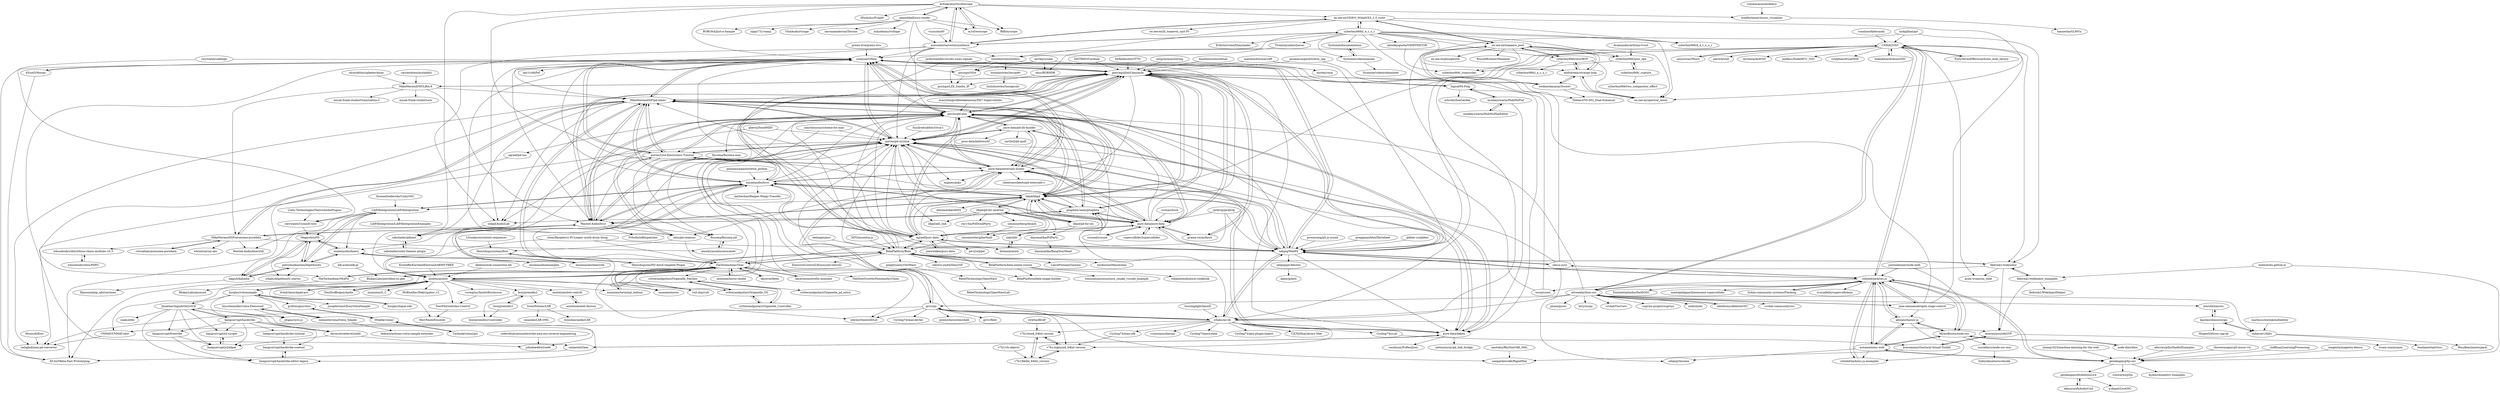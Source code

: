 digraph G {
"scanlime/fadecandy" -> "CNMAT/OSC" ["e"=1]
"sergree/matchering" -> "pierreguillot/Camomile" ["e"=1]
"cuinjune/Ofelia" -> "porres/pd-else"
"cuinjune/Ofelia" -> "porres/pd-cyclone"
"cuinjune/Ofelia" -> "umlaeute/Gem"
"cuinjune/Ofelia" -> "libpd/libpd"
"cuinjune/Ofelia" -> "pierreguillot/Camomile"
"cuinjune/Ofelia" -> "porres/Live-Electronics-Tutorial"
"cuinjune/Ofelia" -> "pure-data/deken"
"cuinjune/Ofelia" -> "sebpiq/WebPd"
"cuinjune/Ofelia" -> "solipd/AudioLab"
"cuinjune/Ofelia" -> "60-hz/Ofelia-Fast-Prototyping"
"cuinjune/Ofelia" -> "uliss/pd-ceammc"
"cuinjune/Ofelia" -> "d3cod3/Mosaic" ["e"=1]
"cuinjune/Ofelia" -> "pure-data/externals-howto"
"cuinjune/Ofelia" -> "MikeMorenoDSP/pd-mkmr"
"cuinjune/Ofelia" -> "Ant1r/ofxPof" ["e"=1]
"lichen-community-systems/Flocking" -> "colinbdclark/osc.js" ["e"=1]
"attwad/python-osc" -> "ptone/pyosc"
"attwad/python-osc" -> "colinbdclark/osc.js"
"attwad/python-osc" -> "ideoforms/AbletonOSC" ["e"=1]
"attwad/python-osc" -> "CNMAT/OSC"
"attwad/python-osc" -> "grrrr/py"
"attwad/python-osc" -> "irllabs/ml-lib"
"attwad/python-osc" -> "vrchat-community/osc" ["e"=1]
"attwad/python-osc" -> "mhroth/tinyosc"
"attwad/python-osc" -> "kivy/oscpy"
"attwad/python-osc" -> "radarsat1/liblo"
"attwad/python-osc" -> "vrchat/OscCore" ["e"=1]
"attwad/python-osc" -> "jean-emmanuel/open-stage-control" ["e"=1]
"attwad/python-osc" -> "supriya-project/supriya" ["e"=1]
"attwad/python-osc" -> "mido/mido" ["e"=1]
"attwad/python-osc" -> "porres/pd-else"
"yining1023/machine-learning-for-the-web" -> "genekogan/p5js-osc" ["e"=1]
"BlokasLabs/patchbox-os-gen" -> "BlokasLabs/pisound" ["e"=1]
"BlokasLabs/patchbox-os-gen" -> "TheTechnobear/Orac"
"korginc/logue-sdk" -> "korginc/volcasample" ["e"=1]
"PaulStoffregen/Audio" -> "axoloti/axoloti" ["e"=1]
"csound/csound" -> "pure-data/pure-data" ["e"=1]
"csound/csound" -> "libpd/libpd" ["e"=1]
"justinlatimer/node-midi" -> "colinbdclark/osc.js" ["e"=1]
"justinlatimer/node-midi" -> "MylesBorins/node-osc" ["e"=1]
"rolyatmax/audiofabric" -> "bradleybauer/music_visualizer" ["e"=1]
"ccrma/chuck" -> "pure-data/pure-data" ["e"=1]
"irllabs/ml-lib" -> "Cycling74/cv.jit" ["e"=1]
"irllabs/ml-lib" -> "bcaramiaux/ofxGVF"
"irllabs/ml-lib" -> "rconstanzo/karma" ["e"=1]
"irllabs/ml-lib" -> "CNMAT/CNMAT-odot" ["e"=1]
"irllabs/ml-lib" -> "Cycling74/percolate" ["e"=1]
"irllabs/ml-lib" -> "grrrr/py"
"irllabs/ml-lib" -> "porres/pd-cyclone"
"irllabs/ml-lib" -> "Cycling74/gen-plugin-export" ["e"=1]
"irllabs/ml-lib" -> "Cycling74/max-sdk" ["e"=1]
"irllabs/ml-lib" -> "CICM/HoaLibrary-Max" ["e"=1]
"irllabs/ml-lib" -> "porres/pd-else"
"irllabs/ml-lib" -> "v7b1/sigmund_64bit-version"
"irllabs/ml-lib" -> "sebpiq/WebPd"
"irllabs/ml-lib" -> "v7b1/bonk_64bit-version"
"irllabs/ml-lib" -> "pure-data/deken"
"everythingwillbetakenaway/DX7-Supercollider" -> "porres/pd-else" ["e"=1]
"jonwwilkes/purr-data" -> "agraef/purr-data"
"d3cod3/Mosaic" -> "cuinjune/Ofelia" ["e"=1]
"d3cod3/Mosaic" -> "60-hz/Ofelia-Fast-Prototyping" ["e"=1]
"aferriss/p5jsShaderExamples" -> "genekogan/p5js-osc" ["e"=1]
"hundredrabbits/Orca-c" -> "porres/pd-cyclone" ["e"=1]
"jean-emmanuel/open-stage-control" -> "colinbdclark/osc.js" ["e"=1]
"jean-emmanuel/open-stage-control" -> "pierreguillot/Camomile" ["e"=1]
"jean-emmanuel/open-stage-control" -> "adzialocha/osc-js" ["e"=1]
"jean-emmanuel/open-stage-control" -> "CNMAT/OSC" ["e"=1]
"jean-emmanuel/open-stage-control" -> "attwad/python-osc" ["e"=1]
"cyberboy666/r_e_c_u_r" -> "ex-zee-ex/waaaave_pool"
"cyberboy666/r_e_c_u_r" -> "cyberboy666/recurBOY"
"cyberboy666/r_e_c_u_r" -> "wednesdayayay/Scrawl"
"cyberboy666/r_e_c_u_r" -> "ex-zee-ex/VIDEO_WAAAVES_2.5_suite"
"cyberboy666/r_e_c_u_r" -> "macumbista/vectorsynthesis"
"cyberboy666/r_e_c_u_r" -> "lzxindustries/lzxdocs"
"cyberboy666/r_e_c_u_r" -> "meltdream/strange-loop"
"cyberboy666/r_e_c_u_r" -> "Syntonie/documentation"
"cyberboy666/r_e_c_u_r" -> "cyberboy666/sync_ope"
"cyberboy666/r_e_c_u_r" -> "cyberboy666/d_e_t_o_u_r"
"cyberboy666/r_e_c_u_r" -> "ex-zee-ex/spectral_mesh"
"cyberboy666/r_e_c_u_r" -> "labodejuguete/VIDIFFEKTOR"
"cyberboy666/r_e_c_u_r" -> "Syntonie/videomanuals"
"cyberboy666/r_e_c_u_r" -> "ErikOostveen/Slimshader"
"cyberboy666/r_e_c_u_r" -> "Ttreintaysiete/chaves"
"TheTechnobear/Orac" -> "mxmxmx/terminal_tedium" ["e"=1]
"TheTechnobear/Orac" -> "TheTechnobear/Mi4Pd"
"TheTechnobear/Orac" -> "okyeron/fates" ["e"=1]
"TheTechnobear/Orac" -> "okyeron/neotrellis-monome" ["e"=1]
"TheTechnobear/Orac" -> "MikeMorenoDSP/pd-mkmr"
"TheTechnobear/Orac" -> "critterandguitari/Organelle_OS"
"TheTechnobear/Orac" -> "TheSlowGrowth/MonomeArcClone" ["e"=1]
"TheTechnobear/Orac" -> "porres/pd-else"
"TheTechnobear/Orac" -> "monome/norns-shield" ["e"=1]
"TheTechnobear/Orac" -> "BlokasLabs/patchbox-os-gen"
"TheTechnobear/Orac" -> "monome/norns" ["e"=1]
"TheTechnobear/Orac" -> "axoloti/axoloti"
"TheTechnobear/Orac" -> "critterandguitari/Organelle_Patches"
"TheTechnobear/Orac" -> "porres/pd-cyclone"
"TheTechnobear/Orac" -> "BelaPlatform/Bela"
"okyeron/fates" -> "TheTechnobear/Orac" ["e"=1]
"paulnasca/paulstretch_python" -> "enzienaudio/hvcc" ["e"=1]
"nickgillian/grt" -> "irllabs/ml-lib" ["e"=1]
"nickgillian/grt" -> "fiebrink1/wekinator" ["e"=1]
"nickgillian/grt" -> "CNMAT/OSC" ["e"=1]
"adzialocha/osc-js" -> "colinbdclark/osc.js"
"adzialocha/osc-js" -> "MylesBorins/node-osc"
"adzialocha/osc-js" -> "automata/osc-web"
"adzialocha/osc-js" -> "colinbdclark/osc.js-examples"
"ex-zee-ex/VIDEO_WAAAVES_2.5_suite" -> "ex-zee-ex/waaaave_pool"
"ex-zee-ex/VIDEO_WAAAVES_2.5_suite" -> "ex-zee-ex/spectral_mesh"
"ex-zee-ex/VIDEO_WAAAVES_2.5_suite" -> "ex-zee-ex/lil_waaaves_sqrt-PI-"
"ex-zee-ex/VIDEO_WAAAVES_2.5_suite" -> "cyberboy666/d_e_t_o_u_r"
"ex-zee-ex/VIDEO_WAAAVES_2.5_suite" -> "cyberboy666/r_e_c_u_r"
"ex-zee-ex/VIDEO_WAAAVES_2.5_suite" -> "macumbista/vectorsynthesis"
"ex-zee-ex/VIDEO_WAAAVES_2.5_suite" -> "lzxindustries/lzxdocs"
"paulnasca/paulstretch_cpp" -> "logsol/Pd-Pulp" ["e"=1]
"paulnasca/paulstretch_cpp" -> "pierreguillot/Camomile" ["e"=1]
"colinbdclark/osc.js" -> "adzialocha/osc-js"
"colinbdclark/osc.js" -> "automata/osc-web"
"colinbdclark/osc.js" -> "colinbdclark/osc.js-examples"
"colinbdclark/osc.js" -> "MylesBorins/node-osc"
"colinbdclark/osc.js" -> "CNMAT/OSC"
"colinbdclark/osc.js" -> "nexus-js/ui" ["e"=1]
"colinbdclark/osc.js" -> "genekogan/p5js-osc"
"colinbdclark/osc.js" -> "lichen-community-systems/Flocking" ["e"=1]
"colinbdclark/osc.js" -> "sebpiq/WebPd"
"colinbdclark/osc.js" -> "attwad/python-osc"
"colinbdclark/osc.js" -> "crucialfelix/supercolliderjs" ["e"=1]
"colinbdclark/osc.js" -> "jean-emmanuel/open-stage-control" ["e"=1]
"colinbdclark/osc.js" -> "ExistentialAudio/SwiftOSC" ["e"=1]
"colinbdclark/osc.js" -> "ossia/score" ["e"=1]
"colinbdclark/osc.js" -> "madskjeldgaard/awesome-supercollider" ["e"=1]
"enzienaudio/hvcc" -> "Wasted-Audio/hvcc"
"enzienaudio/hvcc" -> "enzienaudio/heavylib"
"enzienaudio/hvcc" -> "MikeMorenoDSP/pd-mkmr"
"enzienaudio/hvcc" -> "libpd/libpd"
"enzienaudio/hvcc" -> "pierreguillot/Camomile"
"enzienaudio/hvcc" -> "enzienaudio/heavy"
"enzienaudio/hvcc" -> "porres/pd-else"
"enzienaudio/hvcc" -> "porres/pd-cyclone"
"enzienaudio/hvcc" -> "pure-data/externals-howto"
"enzienaudio/hvcc" -> "LibPdIntegration/LibPdIntegration"
"enzienaudio/hvcc" -> "cuinjune/Ofelia"
"enzienaudio/hvcc" -> "karltechno/Reaper-Waapi-Transfer" ["e"=1]
"enzienaudio/hvcc" -> "pure-data/pure-data"
"enzienaudio/hvcc" -> "irllabs/ml-lib"
"enzienaudio/hvcc" -> "agraef/purr-data"
"markusschwenk/midieditor" -> "radarsat1/liblo" ["e"=1]
"HenriAugusto/easyflow" -> "HenriAugusto/PD-AutoComplete-Plugin"
"MikeMorenoDSP/pd-mkmr" -> "porres/pd-else"
"MikeMorenoDSP/pd-mkmr" -> "MikeMorenoDSP/awesome-puredata"
"MikeMorenoDSP/pd-mkmr" -> "Wasted-Audio/hvcc"
"MikeMorenoDSP/pd-mkmr" -> "pierreguillot/Camomile"
"MikeMorenoDSP/pd-mkmr" -> "porres/pd-cyclone"
"MikeMorenoDSP/pd-mkmr" -> "pure-data/externals-howto"
"MikeMorenoDSP/pd-mkmr" -> "enzienaudio/hvcc"
"MikeMorenoDSP/pd-mkmr" -> "porres/Live-Electronics-Tutorial"
"MikeMorenoDSP/pd-mkmr" -> "solipd/AudioLab"
"MikeMorenoDSP/pd-mkmr" -> "TheTechnobear/Mi4Pd"
"MikeMorenoDSP/pd-mkmr" -> "sebshader/pdnext"
"MikeMorenoDSP/pd-mkmr" -> "TheTechnobear/Orac"
"MikeMorenoDSP/pd-mkmr" -> "libpd/libpd"
"MikeMorenoDSP/pd-mkmr" -> "cuinjune/Ofelia"
"MikeMorenoDSP/pd-mkmr" -> "tmhglnd/max-pd-converter"
"ossia/score" -> "cuinjune/Ofelia" ["e"=1]
"ossia/score" -> "pierreguillot/Camomile" ["e"=1]
"solipd/AudioLab" -> "sebshader/pdnext"
"EmissionControl2/EmissionControl2" -> "porres/pd-cyclone" ["e"=1]
"KristofferKarlAxelEkstrand/AKWF-FREE" -> "axoloti/axoloti" ["e"=1]
"Ttreintaysiete/chaves" -> "ohss/RGBNDR"
"psyingo/OGA" -> "psyingo/LZX_Sandin_IP"
"ohss/RGBNDR" -> "psyingo/LZX_Sandin_IP"
"labodejuguete/VIDIFFEKTOR" -> "cyberboy666/_transcribe_"
"lzxindustries/lzxdocs" -> "psyingo/OGA"
"lzxindustries/lzxdocs" -> "lzxindustries/lzxcadet"
"lzxindustries/lzxdocs" -> "psyingo/LZX_Sandin_IP"
"lzxindustries/lzxdocs" -> "Teletect/VS-002_Dual-Enhancer"
"Syntonie/documentation" -> "Syntonie/videomanuals"
"cyberboy666/recurBOY" -> "meltdream/strange-loop"
"cyberboy666/recurBOY" -> "ex-zee-ex/spectral_mesh"
"cyberboy666/recurBOY" -> "cyberboy666/i_n_c_u_r"
"cyberboy666/recurBOY" -> "ex-zee-ex/waaaave_pool"
"praxis-live/praxis-live" -> "cuinjune/Ofelia" ["e"=1]
"automata/osc-web" -> "colinbdclark/osc.js"
"automata/osc-web" -> "genekogan/p5js-osc"
"automata/osc-web" -> "adzialocha/osc-js"
"automata/osc-web" -> "colinbdclark/osc.js-examples"
"automata/osc-web" -> "MylesBorins/node-osc"
"automata/osc-web" -> "sebpiq/rhizome"
"buzzinglight/IanniX" -> "irllabs/ml-lib" ["e"=1]
"LibPdIntegration/LibPdIntegration" -> "LibPdIntegration/LibPdIntegrationExamples"
"LibPdIntegration/LibPdIntegration" -> "patricksebastien/libpd4unity"
"LibPdIntegration/LibPdIntegration" -> "hagish/kalimba"
"LibPdIntegration/LibPdIntegration" -> "Magicolo/uPD"
"LibPdIntegration/LibPdIntegration" -> "rorywalsh/CsoundUnity"
"LibPdIntegration/LibPdIntegration" -> "enzienaudio/heavy"
"LibPdIntegration/LibPdIntegration" -> "enzienaudio/hvcc"
"bangcorrupt/e2-scripts" -> "bangcorrupt/e2allpat"
"bcaramiaux/ofxGVF" -> "bcaramiaux/Gestural-Sound-Toolkit"
"bcaramiaux/ofxGVF" -> "ircam-ismm/xmm"
"hideakitai/ArduinoOSC" -> "CNMAT/OSC"
"simonnorberg/dmach" -> "simonnorberg/kortholt"
"virtualtam/awesome-puredata" -> "MikeMorenoDSP/awesome-puredata"
"pingdynasty/OwlWare" -> "RebelTechnology/OpenWare"
"porres/Live-Electronics-Tutorial" -> "porres/pd-else"
"porres/Live-Electronics-Tutorial" -> "porres/pd-cyclone"
"porres/Live-Electronics-Tutorial" -> "MikeMorenoDSP/pd-mkmr"
"porres/Live-Electronics-Tutorial" -> "solipd/AudioLab"
"porres/Live-Electronics-Tutorial" -> "cuinjune/Ofelia"
"porres/Live-Electronics-Tutorial" -> "wbrent/timbreIDLib"
"porres/Live-Electronics-Tutorial" -> "flucoma/flucoma-pd"
"porres/Live-Electronics-Tutorial" -> "pure-data/externals-howto"
"porres/Live-Electronics-Tutorial" -> "dotmmb/mmb"
"agraef/pd-lua" -> "60-hz/Ofelia-Fast-Prototyping"
"hisschemoller/volca-freesound" -> "mmaisterrena/Volca_Simple"
"hisschemoller/volca-freesound" -> "ptigas/syro.js"
"bcaramiaux/Gestural-Sound-Toolkit" -> "samparkewolfe/RapidMax"
"bcaramiaux/Gestural-Sound-Toolkit" -> "bcaramiaux/ofxGVF"
"bangcorrupt/e2allpat" -> "bangcorrupt/e2-scripts"
"HenriAugusto/PD-AutoComplete-Plugin" -> "HenriAugusto/easyflow"
"vult-dsp/vult" -> "porres/pd-else" ["e"=1]
"vult-dsp/vult" -> "porres/pd-cyclone" ["e"=1]
"MTG/essentia.js" -> "BelaPlatform/Bela" ["e"=1]
"kmatheussen/radium" -> "pierreguillot/Camomile" ["e"=1]
"Syntonie/videomanuals" -> "Syntonie/videoicdatasheet"
"Syntonie/videomanuals" -> "Syntonie/documentation"
"jameshball/osci-render" -> "kritzikratzi/Oscilloscope"
"jameshball/osci-render" -> "macumbista/vectorsynthesis"
"jameshball/osci-render" -> "zippy731/vamp"
"jameshball/osci-render" -> "m1el/woscope"
"jameshball/osci-render" -> "psyingo/OGA"
"jameshball/osci-render" -> "VitalAudio/visage" ["e"=1]
"jameshball/osci-render" -> "ffd8/xyscope"
"jameshball/osci-render" -> "aaronaanderson/Terrain" ["e"=1]
"jameshball/osci-render" -> "achydenius/voltage"
"jameshball/osci-render" -> "BOBONA/Just-a-Sample" ["e"=1]
"pure-data/pure-data" -> "libpd/libpd"
"pure-data/pure-data" -> "pierreguillot/Camomile"
"pure-data/pure-data" -> "plugdata-team/plugdata" ["e"=1]
"pure-data/pure-data" -> "porres/pd-else"
"pure-data/pure-data" -> "supercollider/supercollider" ["e"=1]
"pure-data/pure-data" -> "sebpiq/WebPd"
"pure-data/pure-data" -> "csound/csound" ["e"=1]
"pure-data/pure-data" -> "porres/pd-cyclone"
"pure-data/pure-data" -> "agraef/purr-data"
"pure-data/pure-data" -> "pure-data/externals-howto"
"pure-data/pure-data" -> "MikeMorenoDSP/pd-mkmr"
"pure-data/pure-data" -> "grame-cncm/faust" ["e"=1]
"pure-data/pure-data" -> "cuinjune/Ofelia"
"pure-data/pure-data" -> "porres/Live-Electronics-Tutorial"
"pure-data/pure-data" -> "enzienaudio/hvcc"
"therewasaguy/p5-music-viz" -> "genekogan/p5js-osc" ["e"=1]
"processing/p5.js-sound" -> "sebpiq/WebPd" ["e"=1]
"diracdeltas/spleeter4max" -> "MikeMorenoDSP/LIRA-8" ["e"=1]
"elk-audio/elk-pi" -> "BlokasLabs/patchbox-os-gen" ["e"=1]
"meltdream/strange-loop" -> "ex-zee-ex/spectral_mesh"
"meltdream/strange-loop" -> "wednesdayayay/Scrawl"
"meltdream/strange-loop" -> "cyberboy666/recurBOY"
"meltdream/strange-loop" -> "ex-zee-ex/waaaave_pool"
"kaoskorobase/oscpp" -> "mhroth/tinyosc"
"kaoskorobase/oscpp" -> "radarsat1/liblo"
"kaoskorobase/oscpp" -> "MugenSAS/osc-cpp-qt"
"iainctduncan/scheme-for-max" -> "porres/pd-cyclone" ["e"=1]
"iainctduncan/scheme-for-max" -> "grrrr/py" ["e"=1]
"danomatika/PdParty" -> "danomatika/BangYourHead"
"axoloti/axoloti" -> "axoloti/axoloti-contrib"
"axoloti/axoloti" -> "vormplus/AxolotiEnclosure"
"axoloti/axoloti" -> "TheTechnobear/Orac"
"axoloti/axoloti" -> "BelaPlatform/Bela"
"axoloti/axoloti" -> "TomWhitwell/Axo-Control"
"axoloti/axoloti" -> "mxmxmx/O_C" ["e"=1]
"axoloti/axoloti" -> "vult-dsp/vult" ["e"=1]
"axoloti/axoloti" -> "mxmxmx/terminal_tedium" ["e"=1]
"axoloti/axoloti" -> "MrBlueXav/Dekrispator_v2" ["e"=1]
"axoloti/axoloti" -> "Ixox/preenfm2"
"axoloti/axoloti" -> "PaulStoffregen/Audio" ["e"=1]
"axoloti/axoloti" -> "dvhdr/launchpad-pro" ["e"=1]
"axoloti/axoloti" -> "korginc/volcasample"
"axoloti/axoloti" -> "monome/norns" ["e"=1]
"axoloti/axoloti" -> "HerrPaule/Euxoloti"
"ex-zee-ex/spectral_mesh" -> "meltdream/strange-loop"
"libpd/libpd" -> "pure-data/pure-data"
"libpd/libpd" -> "sebpiq/WebPd"
"libpd/libpd" -> "pierreguillot/Camomile"
"libpd/libpd" -> "libpd/pd-for-ios"
"libpd/libpd" -> "libpd/pd-for-android"
"libpd/libpd" -> "porres/pd-else"
"libpd/libpd" -> "cuinjune/Ofelia"
"libpd/libpd" -> "enzienaudio/hvcc"
"libpd/libpd" -> "MikeMorenoDSP/pd-mkmr"
"libpd/libpd" -> "plugdata-team/plugdata" ["e"=1]
"libpd/libpd" -> "pure-data/externals-howto"
"libpd/libpd" -> "porres/pd-cyclone"
"libpd/libpd" -> "Wasted-Audio/hvcc"
"libpd/libpd" -> "danomatika/ofxPd" ["e"=1]
"libpd/libpd" -> "LibPdIntegration/LibPdIntegration"
"naotokui/RhythmVAE_M4L" -> "samparkewolfe/RapidMax" ["e"=1]
"mxmxmx/terminal_tedium" -> "TheTechnobear/Orac" ["e"=1]
"dotmmb/mmb" -> "rjdj/rjlib"
"libpd/pd-for-android" -> "libpd/libpd"
"libpd/pd-for-android" -> "libpd/pd-for-ios"
"libpd/pd-for-android" -> "simonnorberg/kortholt"
"libpd/pd-for-android" -> "rjdj/rjlib"
"libpd/pd-for-android" -> "simonnorberg/dmach"
"libpd/pd-for-android" -> "libpd/abl_link"
"libpd/pd-for-android" -> "solipd/AudioLab"
"libpd/pd-for-android" -> "chr15m/PdDroidParty"
"nexus-js/ui" -> "sebpiq/WebPd" ["e"=1]
"nexus-js/ui" -> "colinbdclark/osc.js" ["e"=1]
"nexus-js/ui" -> "porres/pd-cyclone" ["e"=1]
"nexus-js/ui" -> "sebpiq/rhizome" ["e"=1]
"nexus-js/ui" -> "cuinjune/Ofelia" ["e"=1]
"vcync/modV" -> "macumbista/vectorsynthesis" ["e"=1]
"colinbdclark/osc.js-examples" -> "colinbdclark/osc.js"
"cyberboy666/sync_ope" -> "cyberboy666/_transcribe_"
"cyberboy666/sync_ope" -> "cyberboy666/_rupture_"
"ex-zee-ex/waaaave_pool" -> "wednesdayayay/Scrawl"
"ex-zee-ex/waaaave_pool" -> "ex-zee-ex/spectral_mesh"
"ex-zee-ex/waaaave_pool" -> "ex-zee-ex/VIDEO_WAAAVES_2.5_suite"
"ex-zee-ex/waaaave_pool" -> "meltdream/strange-loop"
"ex-zee-ex/waaaave_pool" -> "ex-zee-ex/phosphorm"
"ex-zee-ex/waaaave_pool" -> "RussellKramer/Mainbow"
"ex-zee-ex/waaaave_pool" -> "cyberboy666/sync_ope"
"ex-zee-ex/waaaave_pool" -> "cyberboy666/_transcribe_"
"ex-zee-ex/waaaave_pool" -> "cyberboy666/recurBOY"
"wednesdayayay/Scrawl" -> "ex-zee-ex/waaaave_pool"
"wednesdayayay/Scrawl" -> "meltdream/strange-loop"
"wednesdayayay/Scrawl" -> "ex-zee-ex/spectral_mesh"
"wednesdayayay/Scrawl" -> "Teletect/VS-002_Dual-Enhancer"
"okyeron/neotrellis-monome" -> "TheTechnobear/Orac" ["e"=1]
"flucoma/flucoma-max" -> "flucoma/flucoma-pd" ["e"=1]
"BelaPlatform/bela-online-course" -> "BelaPlatform/Bela"
"BelaPlatform/bela-online-course" -> "BelaPlatform/bela-image-builder"
"BelaPlatform/bela-online-course" -> "tobanteAudio/juce-cookbook" ["e"=1]
"BelaPlatform/bela-online-course" -> "tomoyanonymous/juce_cmake_vscode_example" ["e"=1]
"korginc/volcasample" -> "josephernest/EasyVolcaSample"
"korginc/volcasample" -> "grafuls/gnuvolca"
"korginc/volcasample" -> "hisschemoller/volca-freesound"
"korginc/volcasample" -> "ptigas/syro.js"
"korginc/volcasample" -> "korginc/logue-sdk" ["e"=1]
"korginc/volcasample" -> "axoloti/axoloti"
"korginc/volcasample" -> "mmaisterrena/Volca_Simple"
"korginc/volcasample" -> "JonathanTaquet/Oe2sSLE"
"monome/norns-shield" -> "TheTechnobear/Orac" ["e"=1]
"MikeMorenoDSP/LIRA-8" -> "pierreguillot/Camomile"
"MikeMorenoDSP/LIRA-8" -> "MikeMorenoDSP/pd-mkmr"
"MikeMorenoDSP/LIRA-8" -> "Wasted-Audio/hvcc"
"MikeMorenoDSP/LIRA-8" -> "micah-frank-studio/Grainstation-C" ["e"=1]
"MikeMorenoDSP/LIRA-8" -> "micah-frank-studio/Lore" ["e"=1]
"MikeMorenoDSP/LIRA-8" -> "MikeMorenoDSP/awesome-puredata"
"libpd/pd-for-ios" -> "libpd/libpd"
"libpd/pd-for-ios" -> "danomatika/PdParty"
"libpd/pd-for-ios" -> "libpd/pd-for-android"
"libpd/pd-for-ios" -> "rjdj/rjlib"
"Ixox/preenfm3" -> "Ixox/preenfm2"
"Ixox/preenfm3" -> "Ixox/preenfm2Controller"
"Unity-Technologies/NativeAudioPlugins" -> "rorywalsh/CsoundUnity" ["e"=1]
"russellmcc/node-osc-min" -> "hideyukisaito/osc4node"
"flucoma/flucoma-pd" -> "alexdrymonitis/neuralnet"
"coderofsalvation/electribe-emx-esx-reverse-engineering" -> "johndoe46/e2sedit"
"sebpiq/WebPd" -> "libpd/libpd"
"sebpiq/WebPd" -> "cuinjune/Ofelia"
"sebpiq/WebPd" -> "pure-data/pure-data"
"sebpiq/WebPd" -> "porres/pd-cyclone"
"sebpiq/WebPd" -> "pierreguillot/Camomile"
"sebpiq/WebPd" -> "MikeMorenoDSP/pd-mkmr"
"sebpiq/WebPd" -> "nexus-js/ui" ["e"=1]
"sebpiq/WebPd" -> "plugdata-team/plugdata" ["e"=1]
"sebpiq/WebPd" -> "irllabs/ml-lib"
"sebpiq/WebPd" -> "porres/pd-else"
"sebpiq/WebPd" -> "agraef/purr-data"
"sebpiq/WebPd" -> "sebpiq/pd-fileutils"
"sebpiq/WebPd" -> "pure-data/externals-howto"
"sebpiq/WebPd" -> "colinbdclark/osc.js"
"sebpiq/WebPd" -> "pure-data/deken"
"jacktrip/jacktrip" -> "BelaPlatform/Bela" ["e"=1]
"jacktrip/jacktrip" -> "sebpiq/WebPd" ["e"=1]
"jacktrip/jacktrip" -> "pure-data/pure-data" ["e"=1]
"v7b1/sigmund_64bit-version" -> "v7b1/fiddle_64bit_version"
"v7b1/sigmund_64bit-version" -> "v7b1/bonk_64bit-version"
"jackschaedler/circles-sines-signals" -> "pierreguillot/Camomile" ["e"=1]
"jackschaedler/circles-sines-signals" -> "BelaPlatform/Bela" ["e"=1]
"greggman/html5bytebeat" -> "sebpiq/WebPd" ["e"=1]
"MylesBorins/node-osc" -> "colinbdclark/osc.js"
"MylesBorins/node-osc" -> "adzialocha/osc-js"
"MylesBorins/node-osc" -> "automata/osc-web"
"MylesBorins/node-osc" -> "russellmcc/node-osc-min"
"MylesBorins/node-osc" -> "node-dmx/dmx" ["e"=1]
"mhroth/tinyosc" -> "kaoskorobase/oscpp"
"pierreguillot/Camomile" -> "pure-data/pure-data"
"pierreguillot/Camomile" -> "plugdata-team/plugdata" ["e"=1]
"pierreguillot/Camomile" -> "porres/pd-else"
"pierreguillot/Camomile" -> "libpd/libpd"
"pierreguillot/Camomile" -> "porres/pd-cyclone"
"pierreguillot/Camomile" -> "MikeMorenoDSP/pd-mkmr"
"pierreguillot/Camomile" -> "agraef/purr-data"
"pierreguillot/Camomile" -> "cuinjune/Ofelia"
"pierreguillot/Camomile" -> "logsol/Pd-Pulp"
"pierreguillot/Camomile" -> "enzienaudio/hvcc"
"pierreguillot/Camomile" -> "MikeMorenoDSP/LIRA-8"
"pierreguillot/Camomile" -> "sebpiq/WebPd"
"pierreguillot/Camomile" -> "grame-cncm/faust" ["e"=1]
"pierreguillot/Camomile" -> "Wasted-Audio/hvcc"
"pierreguillot/Camomile" -> "pure-data/externals-howto"
"thomasfredericks/UnityOSC" -> "LibPdIntegration/LibPdIntegration" ["e"=1]
"gibber-cc/gibber" -> "sebpiq/WebPd" ["e"=1]
"Wasted-Audio/hvcc" -> "enzienaudio/hvcc"
"Wasted-Audio/hvcc" -> "porres/pd-else"
"Wasted-Audio/hvcc" -> "MikeMorenoDSP/awesome-puredata"
"Wasted-Audio/hvcc" -> "MikeMorenoDSP/pd-mkmr"
"Wasted-Audio/hvcc" -> "plugdata-team/plugdata" ["e"=1]
"Wasted-Audio/hvcc" -> "porres/pd-cyclone"
"Wasted-Audio/hvcc" -> "Wasted-Audio/heavylib"
"Wasted-Audio/hvcc" -> "porres/Live-Electronics-Tutorial"
"Wasted-Audio/hvcc" -> "pierreguillot/Camomile"
"Wasted-Audio/hvcc" -> "Fr0stbyteR/jspatcher"
"Wasted-Audio/hvcc" -> "cuinjune/Ofelia"
"Wasted-Audio/hvcc" -> "flucoma/flucoma-pd"
"Wasted-Audio/hvcc" -> "libpd/libpd"
"Wasted-Audio/hvcc" -> "uliss/pd-ceammc"
"Wasted-Audio/hvcc" -> "sebshader/pdnext"
"dvhdr/launchpad-pro" -> "axoloti/axoloti" ["e"=1]
"logsol/Pd-Pulp" -> "pure-data/deken"
"logsol/Pd-Pulp" -> "pierreguillot/Camomile"
"logsol/Pd-Pulp" -> "mhroth/ZenGarden"
"logsol/Pd-Pulp" -> "monkeyswarm/MobMuPlat"
"pure-data/deken" -> "pure-data/pd-lib-builder"
"pure-data/deken" -> "umlaeute/Gem"
"pure-data/deken" -> "residuum/PuRestJson"
"pure-data/deken" -> "pure-data/externals-howto"
"pure-data/deken" -> "nettoyeurny/pd_link_bridge"
"pure-data/deken" -> "porres/pd-else"
"Avamander/arduino-tvout" -> "cyberboy666/sync_ope" ["e"=1]
"kritzikratzi/Oscilloscope" -> "macumbista/vectorsynthesis"
"kritzikratzi/Oscilloscope" -> "m1el/woscope"
"kritzikratzi/Oscilloscope" -> "jameshball/osci-render"
"kritzikratzi/Oscilloscope" -> "ffd8/xyscope"
"kritzikratzi/Oscilloscope" -> "agraef/purr-data"
"kritzikratzi/Oscilloscope" -> "ex-zee-ex/VIDEO_WAAAVES_2.5_suite"
"kritzikratzi/Oscilloscope" -> "axoloti/axoloti"
"kritzikratzi/Oscilloscope" -> "3Dickulus/FragM" ["e"=1]
"kritzikratzi/Oscilloscope" -> "bradleybauer/music_visualizer"
"kritzikratzi/Oscilloscope" -> "cuinjune/Ofelia"
"ideoforms/AbletonOSC" -> "attwad/python-osc" ["e"=1]
"grrrr/py" -> "grrrr/flext"
"grrrr/py" -> "Cycling74/max-devkit" ["e"=1]
"grrrr/py" -> "samparkewolfe/RapidMax"
"grrrr/py" -> "irllabs/ml-lib"
"grrrr/py" -> "pure-data/externals-howto"
"grrrr/py" -> "wbrent/timbreIDLib"
"grrrr/py" -> "jeremybernstein/shell" ["e"=1]
"grrrr/py" -> "tmhglnd/max-pd-converter"
"grrrr/py" -> "v7b1/sigmund_64bit-version"
"maximecb/noisecraft" -> "sebpiq/WebPd" ["e"=1]
"maximecb/noisecraft" -> "pierreguillot/Camomile" ["e"=1]
"fiebrink1/wekinator" -> "fiebrink1/wekinator_examples"
"fiebrink1/wekinator" -> "bcaramiaux/ofxGVF"
"fiebrink1/wekinator" -> "BelaPlatform/Bela"
"fiebrink1/wekinator" -> "CNMAT/CNMAT-odot" ["e"=1]
"fiebrink1/wekinator" -> "acids-ircam/nn_tilde" ["e"=1]
"Cycling74/cv.jit" -> "bcaramiaux/Gestural-Sound-Toolkit" ["e"=1]
"Cycling74/max-sdk" -> "v7b1/sigmund_64bit-version" ["e"=1]
"Magicolo/uPD" -> "patricksebastien/libpd4unity"
"Magicolo/uPD" -> "hagish/kalimba"
"Magicolo/uPD" -> "irllabs/libpd4unity-starter"
"Magicolo/uPD" -> "enzienaudio/heavy"
"enzienaudio/heavy" -> "enzienaudio/heavylib"
"enzienaudio/heavy" -> "patricksebastien/libpd4unity"
"enzienaudio/heavy" -> "enzienaudio/examples"
"enzienaudio/heavy" -> "Magicolo/uPD"
"genekogan/ofxAbletonLive" -> "admsyn/ofxAudioUnit"
"genekogan/ofxAbletonLive" -> "q-depot/LiveOSC"
"pure-data/pd-lib-builder" -> "pure-data/externals-howto"
"pure-data/pd-lib-builder" -> "pure-data/deken"
"pure-data/pd-lib-builder" -> "porres/pd-else"
"pure-data/pd-lib-builder" -> "porres/pd-cyclone"
"pure-data/pd-lib-builder" -> "pure-data/helloworld"
"pure-data/pd-lib-builder" -> "myQwil/pd-quilt"
"MikeMorenoDSP/awesome-puredata" -> "wbrent/array-abs"
"MikeMorenoDSP/awesome-puredata" -> "MikeMorenoDSP/pd-mkmr"
"MikeMorenoDSP/awesome-puredata" -> "whosebodyisthis/whose-chaos-modules-v0.3"
"MikeMorenoDSP/awesome-puredata" -> "alexdrymonitis/neuralnet"
"MikeMorenoDSP/awesome-puredata" -> "virtualtam/awesome-puredata"
"MikeMorenoDSP/awesome-puredata" -> "Wasted-Audio/hvcc"
"MikeMorenoDSP/awesome-puredata" -> "Wasted-Audio/heavylib"
"cyberboy666/_rupture_" -> "cyberboy666/two_comparator_effect"
"cyberboy666/_rupture_" -> "cyberboy666/sync_ope"
"DISTRHO/Cardinal" -> "pierreguillot/Camomile" ["e"=1]
"FortySevenEffects/arduino_midi_library" -> "CNMAT/OSC" ["e"=1]
"sensorium/Mozzi" -> "CNMAT/OSC" ["e"=1]
"supercollider/supercollider" -> "pure-data/pure-data" ["e"=1]
"m1el/woscope" -> "kritzikratzi/Oscilloscope"
"v7b1/fiddle_64bit_version" -> "v7b1/bonk_64bit-version"
"v7b1/fiddle_64bit_version" -> "v7b1/sigmund_64bit-version"
"plugdata-team/plugdata" -> "pure-data/pure-data" ["e"=1]
"plugdata-team/plugdata" -> "porres/pd-else" ["e"=1]
"plugdata-team/plugdata" -> "pierreguillot/Camomile" ["e"=1]
"plugdata-team/plugdata" -> "Wasted-Audio/hvcc" ["e"=1]
"plugdata-team/plugdata" -> "libpd/libpd" ["e"=1]
"plugdata-team/plugdata" -> "porres/pd-cyclone" ["e"=1]
"belangeo/pyo" -> "BelaPlatform/Bela" ["e"=1]
"daveschroeter/e2sedit" -> "bangcorrupt/e2allpat"
"daveschroeter/e2sedit" -> "johndoe46/e2sedit"
"mmaisterrena/Volca_Simple" -> "hisschemoller/volca-freesound"
"mmaisterrena/Volca_Simple" -> "ledeniz/arduino-volca-sample-extender"
"critterandguitari/Organelle_OS" -> "critterandguitari/Organelle_Controller"
"critterandguitari/Organelle_OS" -> "critterandguitari/Organelle_Patches"
"TomWhitwell/Axo-Control" -> "HerrPaule/Euxoloti"
"mirdej/synkie" -> "mirdej/vmix"
"mirdej/synkie" -> "ohss/RGBNDR"
"mirdej/synkie" -> "psyingo/OGA"
"bangcorrupt/hacktribe" -> "JonathanTaquet/Oe2sSLE"
"bangcorrupt/hacktribe" -> "bangcorrupt/freetribe"
"bangcorrupt/hacktribe" -> "bangcorrupt/hacktribe-editor-legacy"
"bangcorrupt/hacktribe" -> "bangcorrupt/e2-scripts"
"bangcorrupt/hacktribe" -> "bangcorrupt/hacktribe-content"
"bangcorrupt/hacktribe" -> "bangcorrupt/hacktribe-tutorial"
"bangcorrupt/hacktribe" -> "daveschroeter/e2sedit"
"bangcorrupt/hacktribe" -> "bangcorrupt/e2allpat"
"fiebrink1/wekinator_examples" -> "fiebrink1/wekinator"
"fiebrink1/wekinator_examples" -> "fiebrink1/WekiInputHelper"
"fiebrink1/wekinator_examples" -> "bcaramiaux/ofxGVF"
"JonathanTaquet/Oe2sSLE" -> "bangcorrupt/e2-scripts"
"JonathanTaquet/Oe2sSLE" -> "daveschroeter/e2sedit"
"JonathanTaquet/Oe2sSLE" -> "bangcorrupt/hacktribe"
"JonathanTaquet/Oe2sSLE" -> "johndoe46/e2sedit"
"JonathanTaquet/Oe2sSLE" -> "bangcorrupt/freetribe"
"JonathanTaquet/Oe2sSLE" -> "bangcorrupt/e2allpat"
"JonathanTaquet/Oe2sSLE" -> "maks/elfer"
"JonathanTaquet/Oe2sSLE" -> "bangcorrupt/hacktribe-editor-legacy"
"critterandguitari/Organelle_Patches" -> "critterandguitari/Organelle_Controller"
"critterandguitari/Organelle_Patches" -> "critterandguitari/Organelle_OS"
"critterandguitari/Organelle_Patches" -> "critterandguitari/Organelle_pd_extra"
"enzienaudio/heavylib" -> "enzienaudio/heavy"
"enzienaudio/heavylib" -> "enzienaudio/hvcc"
"rorywalsh/CsoundUnity" -> "Magicolo/uPD"
"patricksebastien/libpd4unity" -> "Magicolo/uPD"
"patricksebastien/libpd4unity" -> "hagish/kalimba"
"patricksebastien/libpd4unity" -> "enzienaudio/heavy"
"patricksebastien/libpd4unity" -> "irllabs/libpd4unity-starter"
"patricksebastien/libpd4unity" -> "LibPdIntegration/LibPdIntegration"
"genekogan/p5js-osc" -> "automata/osc-web"
"genekogan/p5js-osc" -> "runwayml/p5js" ["e"=1]
"genekogan/p5js-osc" -> "colinbdclark/osc.js"
"genekogan/p5js-osc" -> "genekogan/ofxAbletonLive"
"genekogan/p5js-osc" -> "kylemcdonald/cv-examples" ["e"=1]
"v7b1/bonk_64bit-version" -> "v7b1/fiddle_64bit_version"
"v7b1/bonk_64bit-version" -> "v7b1/sigmund_64bit-version"
"v7b1/vb-objects" -> "v7b1/fiddle_64bit_version" ["e"=1]
"umlaeute/Gem" -> "60-hz/Ofelia-Fast-Prototyping"
"umlaeute/Gem" -> "pure-data/deken"
"admsyn/ofxAudioUnit" -> "genekogan/ofxAbletonLive"
"axoloti/axoloti-contrib" -> "axoloti/axoloti-factory"
"sebshader/color-themes-plugin" -> "sebshader/pdnext"
"critterandguitari/Organelle_Controller" -> "critterandguitari/Organelle_OS"
"critterandguitari/Organelle_Controller" -> "critterandguitari/Organelle_Patches"
"vormplus/AxolotiEnclosure" -> "TomWhitwell/Axo-Control"
"grafuls/gnuvolca" -> "00nktk/volsa2"
"bangcorrupt/hacktribe-content" -> "bangcorrupt/hacktribe-editor-legacy"
"ml4a/ml4a.github.io" -> "genekogan/p5js-osc" ["e"=1]
"ml4a/ml4a.github.io" -> "fiebrink1/wekinator_examples" ["e"=1]
"porres/pd-cyclone" -> "porres/pd-else"
"porres/pd-cyclone" -> "porres/Live-Electronics-Tutorial"
"porres/pd-cyclone" -> "pure-data/pd-lib-builder"
"porres/pd-cyclone" -> "pure-data/externals-howto"
"porres/pd-cyclone" -> "cuinjune/Ofelia"
"porres/pd-cyclone" -> "pierreguillot/Camomile"
"porres/pd-cyclone" -> "MikeMorenoDSP/pd-mkmr"
"porres/pd-cyclone" -> "pure-data/deken"
"porres/pd-cyclone" -> "tmhglnd/max-pd-converter"
"porres/pd-cyclone" -> "Wasted-Audio/hvcc"
"porres/pd-cyclone" -> "rjdj/rjlib"
"porres/pd-cyclone" -> "mganss/pdjs"
"porres/pd-cyclone" -> "sebpiq/WebPd"
"porres/pd-cyclone" -> "libpd/abl_link"
"porres/pd-cyclone" -> "pure-data/pure-data"
"Ableton/m4l-connection-kit" -> "axoloti/axoloti" ["e"=1]
"porres/pd-else" -> "porres/pd-cyclone"
"porres/pd-else" -> "porres/Live-Electronics-Tutorial"
"porres/pd-else" -> "MikeMorenoDSP/pd-mkmr"
"porres/pd-else" -> "pure-data/externals-howto"
"porres/pd-else" -> "pure-data/pd-lib-builder"
"porres/pd-else" -> "cuinjune/Ofelia"
"porres/pd-else" -> "Wasted-Audio/hvcc"
"porres/pd-else" -> "plugdata-team/plugdata" ["e"=1]
"porres/pd-else" -> "uliss/pd-ceammc"
"porres/pd-else" -> "pierreguillot/Camomile"
"porres/pd-else" -> "pure-data/pure-data"
"porres/pd-else" -> "agraef/pd-lua"
"porres/pd-else" -> "libpd/libpd"
"porres/pd-else" -> "pure-data/deken"
"porres/pd-else" -> "flucoma/flucoma-max" ["e"=1]
"lzxindustries/lzxcadet" -> "lzxindustries/lzxcapsule"
"node-dmx/dmx" -> "MylesBorins/node-osc" ["e"=1]
"alexdrymonitis/neuralnet" -> "flucoma/flucoma-pd"
"CNMAT/CNMAT-odot" -> "tmhglnd/max-pd-converter" ["e"=1]
"radarsat1/liblo" -> "fundamental/rtosc"
"radarsat1/liblo" -> "kaoskorobase/oscpp"
"radarsat1/liblo" -> "RossBencina/oscpack"
"axoloti/axoloti-factory" -> "axoloti/axoloti-contrib"
"Musicoll/Kiwi" -> "tmhglnd/max-pd-converter" ["e"=1]
"bangcorrupt/hacktribe-editor-legacy" -> "bangcorrupt/hacktribe-content"
"rjdj/rjlib" -> "dotmmb/mmb"
"bangcorrupt/freetribe" -> "bangcorrupt/hacktribe-editor-legacy"
"bangcorrupt/freetribe" -> "bangcorrupt/e2allpat"
"BelaPlatform/Bela" -> "BelaPlatform/bela-online-course"
"BelaPlatform/Bela" -> "BelaPlatform/bela-image-builder"
"BelaPlatform/Bela" -> "axoloti/axoloti"
"BelaPlatform/Bela" -> "porres/pd-cyclone"
"BelaPlatform/Bela" -> "TheTechnobear/Orac"
"BelaPlatform/Bela" -> "porres/pd-else"
"BelaPlatform/Bela" -> "agraef/purr-data"
"BelaPlatform/Bela" -> "fiebrink1/wekinator"
"BelaPlatform/Bela" -> "pingdynasty/OwlWare"
"BelaPlatform/Bela" -> "LancePutnam/Gamma" ["e"=1]
"BelaPlatform/Bela" -> "libpd/libpd"
"BelaPlatform/Bela" -> "EmissionControl2/EmissionControl2" ["e"=1]
"BelaPlatform/Bela" -> "micknoise/Maximilian" ["e"=1]
"BelaPlatform/Bela" -> "electro-smith/DaisySP" ["e"=1]
"BelaPlatform/Bela" -> "pierreguillot/Camomile"
"stretta/BEAP" -> "v7b1/bonk_64bit-version" ["e"=1]
"hagish/kalimba" -> "patricksebastien/libpd4unity"
"hagish/kalimba" -> "Magicolo/uPD"
"hagish/kalimba" -> "fbpsound/pip_abstractions"
"00nktk/volsa2" -> "Turbnok/volsa2gui"
"00nktk/volsa2" -> "grafuls/gnuvolca"
"Turbnok/volsa2gui" -> "00nktk/volsa2"
"bangcorrupt/hacktribe-tutorial" -> "bangcorrupt/hacktribe-content"
"whosebodyisthis/whose-chaos-modules-v0.3" -> "whosebodyisthis/PdPG"
"grame-cncm/faust" -> "pierreguillot/Camomile" ["e"=1]
"grame-cncm/faust" -> "pure-data/pure-data" ["e"=1]
"gbevin/SendMIDI" -> "porres/pd-cyclone" ["e"=1]
"gbevin/SendMIDI" -> "axoloti/axoloti" ["e"=1]
"carrierdown/mutateful" -> "MikeMorenoDSP/LIRA-8" ["e"=1]
"rorywalsh/cabbage" -> "pierreguillot/Camomile" ["e"=1]
"rorywalsh/cabbage" -> "rorywalsh/CsoundUnity" ["e"=1]
"uliss/pd-ceammc" -> "porres/pd-else"
"uliss/pd-ceammc" -> "wbrent/timbreIDLib"
"uliss/pd-ceammc" -> "HenriAugusto/easyflow"
"shiffman/LearningProcessing" -> "genekogan/p5js-osc" ["e"=1]
"pure-data/externals-howto" -> "pure-data/pd-lib-builder"
"pure-data/externals-howto" -> "porres/pd-else"
"pure-data/externals-howto" -> "porres/pd-cyclone"
"pure-data/externals-howto" -> "pure-data/deken"
"pure-data/externals-howto" -> "MikeMorenoDSP/pd-mkmr"
"pure-data/externals-howto" -> "mganss/pdjs"
"pure-data/externals-howto" -> "cheetomoskeeto/pd-externals-c"
"pure-data/externals-howto" -> "porres/Live-Electronics-Tutorial"
"pure-data/externals-howto" -> "cuinjune/Ofelia"
"pure-data/externals-howto" -> "grrrr/py"
"pure-data/externals-howto" -> "enzienaudio/hvcc"
"pure-data/externals-howto" -> "uliss/pd-ceammc"
"sebshader/pdnext" -> "sebshader/color-themes-plugin"
"bitfieldaudio/OTTO" -> "pierreguillot/Camomile" ["e"=1]
"sebpiq/pd-fileutils" -> "aalex/pdmtl"
"agraef/purr-data" -> "pierreguillot/Camomile"
"agraef/purr-data" -> "porres/pd-else"
"agraef/purr-data" -> "pure-data/pure-data"
"agraef/purr-data" -> "porres/pd-cyclone"
"agraef/purr-data" -> "cuinjune/Ofelia"
"agraef/purr-data" -> "sebpiq/WebPd"
"agraef/purr-data" -> "plugdata-team/plugdata" ["e"=1]
"agraef/purr-data" -> "pure-data/externals-howto"
"agraef/purr-data" -> "libpd/libpd"
"agraef/purr-data" -> "enzienaudio/hvcc"
"agraef/purr-data" -> "jonwwilkes/purr-data"
"agraef/purr-data" -> "BelaPlatform/Bela"
"agraef/purr-data" -> "MikeMorenoDSP/pd-mkmr"
"agraef/purr-data" -> "pd-l2ork/pd"
"agraef/purr-data" -> "TheTechnobear/Orac"
"bradleybauer/music_visualizer" -> "hannesha/GLMViz"
"LGoodacre/context-sequencer" -> "HenriAugusto/easyflow"
"whosebodyisthis/PdPG" -> "whosebodyisthis/whose-chaos-modules-v0.3"
"RebelTechnology/OpenWare" -> "RebelTechnology/OpenWareLab"
"CNMAT/OSC" -> "hideakitai/ArduinoOSC"
"CNMAT/OSC" -> "colinbdclark/osc.js"
"CNMAT/OSC" -> "natcl/Artnet" ["e"=1]
"CNMAT/OSC" -> "irllabs/ml-lib"
"CNMAT/OSC" -> "FortySevenEffects/arduino_midi_library" ["e"=1]
"CNMAT/OSC" -> "sensorium/Mozzi" ["e"=1]
"CNMAT/OSC" -> "attwad/python-osc"
"CNMAT/OSC" -> "fiebrink1/wekinator"
"CNMAT/OSC" -> "recotana/ArdOSC"
"CNMAT/OSC" -> "sebpiq/WebPd"
"CNMAT/OSC" -> "cuinjune/Ofelia"
"CNMAT/OSC" -> "libpd/libpd"
"CNMAT/OSC" -> "janfiess/NodeMCU_OSC"
"CNMAT/OSC" -> "rstephan/ArtnetWifi" ["e"=1]
"CNMAT/OSC" -> "acids-ircam/nn_tilde" ["e"=1]
"otem/Raspberry-Pi-Looper-synth-drum-thing" -> "TheTechnobear/Orac" ["e"=1]
"otem/Raspberry-Pi-Looper-synth-drum-thing" -> "sebpiq/WebPd" ["e"=1]
"otem/Raspberry-Pi-Looper-synth-drum-thing" -> "axoloti/axoloti" ["e"=1]
"magenta/magenta-demos" -> "genekogan/p5js-osc" ["e"=1]
"TheTechnobear/Mi4Pd" -> "TheTechnobear/Orac"
"TheTechnobear/Mi4Pd" -> "60-hz/Ofelia-Fast-Prototyping"
"macumbista/vectorsynthesis" -> "porres/pd-cyclone"
"macumbista/vectorsynthesis" -> "ex-zee-ex/VIDEO_WAAAVES_2.5_suite"
"macumbista/vectorsynthesis" -> "MikeMorenoDSP/pd-mkmr"
"macumbista/vectorsynthesis" -> "cuinjune/Ofelia"
"macumbista/vectorsynthesis" -> "kritzikratzi/Oscilloscope"
"macumbista/vectorsynthesis" -> "porres/pd-else"
"macumbista/vectorsynthesis" -> "lzxindustries/lzxdocs"
"macumbista/vectorsynthesis" -> "cyberboy666/r_e_c_u_r"
"macumbista/vectorsynthesis" -> "solipd/AudioLab"
"Ixox/preenfm2" -> "Ixox/preenfm3"
"Ixox/preenfm2" -> "Ixox/preenfm2Controller"
"Ixox/preenfm2" -> "SonicPotions/LXR"
"monkeyswarm/MobMuPlatEditor" -> "monkeyswarm/MobMuPlat"
"SonicPotions/LXR" -> "brendanclarke/LXR"
"SonicPotions/LXR" -> "smaolab/LXR-OWL"
"monkeyswarm/MobMuPlat" -> "monkeyswarm/MobMuPlatEditor"
"monkeyswarm/MobMuPlat" -> "logsol/Pd-Pulp"
"monkeyswarm/MobMuPlat" -> "pure-data/deken"
"scanlime/fadecandy" ["l"="-16.494,-41.319", "c"=742]
"CNMAT/OSC" ["l"="37.816,6.694"]
"sergree/matchering" ["l"="38.54,5.663", "c"=65]
"pierreguillot/Camomile" ["l"="37.876,6.807"]
"cuinjune/Ofelia" ["l"="37.883,6.756"]
"porres/pd-else" ["l"="37.867,6.774"]
"porres/pd-cyclone" ["l"="37.88,6.774"]
"umlaeute/Gem" ["l"="37.903,6.729"]
"libpd/libpd" ["l"="37.9,6.767"]
"porres/Live-Electronics-Tutorial" ["l"="37.894,6.783"]
"pure-data/deken" ["l"="37.887,6.743"]
"sebpiq/WebPd" ["l"="37.849,6.742"]
"solipd/AudioLab" ["l"="37.93,6.765"]
"60-hz/Ofelia-Fast-Prototyping" ["l"="37.914,6.782"]
"uliss/pd-ceammc" ["l"="37.842,6.81"]
"d3cod3/Mosaic" ["l"="33.342,24.096", "c"=662]
"pure-data/externals-howto" ["l"="37.86,6.765"]
"MikeMorenoDSP/pd-mkmr" ["l"="37.887,6.796"]
"Ant1r/ofxPof" ["l"="33.305,24.132", "c"=662]
"lichen-community-systems/Flocking" ["l"="39.491,6.481", "c"=869]
"colinbdclark/osc.js" ["l"="37.791,6.635"]
"attwad/python-osc" ["l"="37.767,6.683"]
"ptone/pyosc" ["l"="37.721,6.68"]
"ideoforms/AbletonOSC" ["l"="36.246,5.741", "c"=683]
"grrrr/py" ["l"="37.795,6.738"]
"irllabs/ml-lib" ["l"="37.818,6.736"]
"vrchat-community/osc" ["l"="-33.571,-34.669", "c"=414]
"mhroth/tinyosc" ["l"="37.694,6.639"]
"kivy/oscpy" ["l"="37.733,6.653"]
"radarsat1/liblo" ["l"="37.666,6.66"]
"vrchat/OscCore" ["l"="-33.376,-34.559", "c"=414]
"jean-emmanuel/open-stage-control" ["l"="38.688,5.648", "c"=65]
"supriya-project/supriya" ["l"="39.553,6.399", "c"=869]
"mido/mido" ["l"="38.671,4.037", "c"=201]
"yining1023/machine-learning-for-the-web" ["l"="34.426,24.23", "c"=329]
"genekogan/p5js-osc" ["l"="37.801,6.573"]
"BlokasLabs/patchbox-os-gen" ["l"="37.822,6.876"]
"BlokasLabs/pisound" ["l"="36.911,6.056", "c"=494]
"TheTechnobear/Orac" ["l"="37.839,6.846"]
"korginc/logue-sdk" ["l"="38.99,5.394", "c"=65]
"korginc/volcasample" ["l"="37.697,6.938"]
"PaulStoffregen/Audio" ["l"="37.168,5.919", "c"=494]
"axoloti/axoloti" ["l"="37.782,6.88"]
"csound/csound" ["l"="38.54,5.706", "c"=65]
"pure-data/pure-data" ["l"="37.855,6.793"]
"justinlatimer/node-midi" ["l"="40.075,4.011", "c"=394]
"MylesBorins/node-osc" ["l"="37.751,6.59"]
"rolyatmax/audiofabric" ["l"="40.302,3.985", "c"=394]
"bradleybauer/music_visualizer" ["l"="38.029,6.72"]
"ccrma/chuck" ["l"="39.564,6.586", "c"=869]
"Cycling74/cv.jit" ["l"="36.329,5.614", "c"=683]
"bcaramiaux/ofxGVF" ["l"="37.733,6.765"]
"rconstanzo/karma" ["l"="36.399,5.62", "c"=683]
"CNMAT/CNMAT-odot" ["l"="36.29,5.59", "c"=683]
"Cycling74/percolate" ["l"="36.341,5.592", "c"=683]
"Cycling74/gen-plugin-export" ["l"="36.368,5.616", "c"=683]
"Cycling74/max-sdk" ["l"="36.353,5.618", "c"=683]
"CICM/HoaLibrary-Max" ["l"="38.376,5.868", "c"=65]
"v7b1/sigmund_64bit-version" ["l"="37.769,6.727"]
"v7b1/bonk_64bit-version" ["l"="37.777,6.713"]
"everythingwillbetakenaway/DX7-Supercollider" ["l"="39.492,6.44", "c"=869]
"jonwwilkes/purr-data" ["l"="37.799,6.786"]
"agraef/purr-data" ["l"="37.839,6.782"]
"aferriss/p5jsShaderExamples" ["l"="36.025,24.147", "c"=98]
"hundredrabbits/Orca-c" ["l"="39.516,6.695", "c"=869]
"adzialocha/osc-js" ["l"="37.771,6.607"]
"cyberboy666/r_e_c_u_r" ["l"="38.016,6.622"]
"ex-zee-ex/waaaave_pool" ["l"="38.016,6.594"]
"cyberboy666/recurBOY" ["l"="38.032,6.582"]
"wednesdayayay/Scrawl" ["l"="38.037,6.614"]
"ex-zee-ex/VIDEO_WAAAVES_2.5_suite" ["l"="37.993,6.645"]
"macumbista/vectorsynthesis" ["l"="37.957,6.703"]
"lzxindustries/lzxdocs" ["l"="38.029,6.662"]
"meltdream/strange-loop" ["l"="38.036,6.597"]
"Syntonie/documentation" ["l"="38.059,6.608"]
"cyberboy666/sync_ope" ["l"="38.046,6.573"]
"cyberboy666/d_e_t_o_u_r" ["l"="37.992,6.62"]
"ex-zee-ex/spectral_mesh" ["l"="38.02,6.608"]
"labodejuguete/VIDIFFEKTOR" ["l"="38.009,6.58"]
"Syntonie/videomanuals" ["l"="38.067,6.594"]
"ErikOostveen/Slimshader" ["l"="37.985,6.582"]
"Ttreintaysiete/chaves" ["l"="38.067,6.628"]
"mxmxmx/terminal_tedium" ["l"="37.361,6.113", "c"=494]
"TheTechnobear/Mi4Pd" ["l"="37.867,6.836"]
"okyeron/fates" ["l"="37.446,6.036", "c"=494]
"okyeron/neotrellis-monome" ["l"="37.437,6.013", "c"=494]
"critterandguitari/Organelle_OS" ["l"="37.86,6.9"]
"TheSlowGrowth/MonomeArcClone" ["l"="37.423,6.027", "c"=494]
"monome/norns-shield" ["l"="37.443,6.072", "c"=494]
"monome/norns" ["l"="37.473,6.079", "c"=494]
"critterandguitari/Organelle_Patches" ["l"="37.853,6.915"]
"BelaPlatform/Bela" ["l"="37.811,6.827"]
"paulnasca/paulstretch_python" ["l"="38.613,5.771", "c"=65]
"enzienaudio/hvcc" ["l"="37.907,6.798"]
"nickgillian/grt" ["l"="30.378,29.252", "c"=1527]
"fiebrink1/wekinator" ["l"="37.757,6.787"]
"automata/osc-web" ["l"="37.778,6.583"]
"colinbdclark/osc.js-examples" ["l"="37.798,6.604"]
"ex-zee-ex/lil_waaaves_sqrt-PI-" ["l"="38.015,6.646"]
"paulnasca/paulstretch_cpp" ["l"="38.6,5.668", "c"=65]
"logsol/Pd-Pulp" ["l"="37.94,6.804"]
"nexus-js/ui" ["l"="40.054,4.131", "c"=394]
"crucialfelix/supercolliderjs" ["l"="39.508,6.46", "c"=869]
"ExistentialAudio/SwiftOSC" ["l"="44.253,-25.874", "c"=2]
"ossia/score" ["l"="38.594,5.703", "c"=65]
"madskjeldgaard/awesome-supercollider" ["l"="39.532,6.441", "c"=869]
"Wasted-Audio/hvcc" ["l"="37.898,6.818"]
"enzienaudio/heavylib" ["l"="37.952,6.828"]
"enzienaudio/heavy" ["l"="37.981,6.845"]
"LibPdIntegration/LibPdIntegration" ["l"="37.976,6.828"]
"karltechno/Reaper-Waapi-Transfer" ["l"="55.95,-8.35", "c"=428]
"markusschwenk/midieditor" ["l"="38.89,4", "c"=201]
"HenriAugusto/easyflow" ["l"="37.836,6.89"]
"HenriAugusto/PD-AutoComplete-Plugin" ["l"="37.83,6.91"]
"MikeMorenoDSP/awesome-puredata" ["l"="37.908,6.858"]
"sebshader/pdnext" ["l"="37.928,6.82"]
"tmhglnd/max-pd-converter" ["l"="37.829,6.759"]
"EmissionControl2/EmissionControl2" ["l"="39.533,6.353", "c"=869]
"KristofferKarlAxelEkstrand/AKWF-FREE" ["l"="38.859,5.44", "c"=65]
"ohss/RGBNDR" ["l"="38.086,6.644"]
"psyingo/OGA" ["l"="38.047,6.672"]
"psyingo/LZX_Sandin_IP" ["l"="38.061,6.656"]
"cyberboy666/_transcribe_" ["l"="38.026,6.565"]
"lzxindustries/lzxcadet" ["l"="38.076,6.676"]
"Teletect/VS-002_Dual-Enhancer" ["l"="38.047,6.639"]
"cyberboy666/i_n_c_u_r" ["l"="38.04,6.551"]
"praxis-live/praxis-live" ["l"="33.536,23.92", "c"=662]
"sebpiq/rhizome" ["l"="37.762,6.537"]
"buzzinglight/IanniX" ["l"="38.659,5.744", "c"=65]
"LibPdIntegration/LibPdIntegrationExamples" ["l"="37.988,6.863"]
"patricksebastien/libpd4unity" ["l"="38.002,6.85"]
"hagish/kalimba" ["l"="38.016,6.866"]
"Magicolo/uPD" ["l"="38.015,6.843"]
"rorywalsh/CsoundUnity" ["l"="38.032,6.853"]
"bangcorrupt/e2-scripts" ["l"="37.599,7.009"]
"bangcorrupt/e2allpat" ["l"="37.609,7.022"]
"bcaramiaux/Gestural-Sound-Toolkit" ["l"="37.713,6.753"]
"ircam-ismm/xmm" ["l"="37.69,6.767"]
"hideakitai/ArduinoOSC" ["l"="37.813,6.66"]
"simonnorberg/dmach" ["l"="38.023,6.76"]
"simonnorberg/kortholt" ["l"="38.002,6.76"]
"virtualtam/awesome-puredata" ["l"="37.915,6.89"]
"pingdynasty/OwlWare" ["l"="37.802,6.911"]
"RebelTechnology/OpenWare" ["l"="37.805,6.962"]
"wbrent/timbreIDLib" ["l"="37.816,6.777"]
"flucoma/flucoma-pd" ["l"="37.921,6.841"]
"dotmmb/mmb" ["l"="37.952,6.784"]
"agraef/pd-lua" ["l"="37.93,6.784"]
"hisschemoller/volca-freesound" ["l"="37.673,6.96"]
"mmaisterrena/Volca_Simple" ["l"="37.659,6.95"]
"ptigas/syro.js" ["l"="37.689,6.966"]
"samparkewolfe/RapidMax" ["l"="37.745,6.743"]
"vult-dsp/vult" ["l"="38.761,5.304", "c"=65]
"MTG/essentia.js" ["l"="40.142,4.093", "c"=394]
"kmatheussen/radium" ["l"="38.644,5.512", "c"=65]
"Syntonie/videoicdatasheet" ["l"="38.091,6.582"]
"jameshball/osci-render" ["l"="37.985,6.684"]
"kritzikratzi/Oscilloscope" ["l"="37.932,6.711"]
"zippy731/vamp" ["l"="38.02,6.69"]
"m1el/woscope" ["l"="37.944,6.675"]
"VitalAudio/visage" ["l"="38.398,5.478", "c"=65]
"ffd8/xyscope" ["l"="37.964,6.66"]
"aaronaanderson/Terrain" ["l"="38.767,5.479", "c"=65]
"achydenius/voltage" ["l"="38.009,6.675"]
"BOBONA/Just-a-Sample" ["l"="38.831,5.526", "c"=65]
"plugdata-team/plugdata" ["l"="38.549,5.636", "c"=65]
"supercollider/supercollider" ["l"="39.518,6.571", "c"=869]
"grame-cncm/faust" ["l"="38.468,5.627", "c"=65]
"therewasaguy/p5-music-viz" ["l"="40.173,4.101", "c"=394]
"processing/p5.js-sound" ["l"="34.615,24.116", "c"=329]
"diracdeltas/spleeter4max" ["l"="36.314,5.778", "c"=683]
"MikeMorenoDSP/LIRA-8" ["l"="37.891,6.849"]
"elk-audio/elk-pi" ["l"="38.441,6.9", "c"=1157]
"kaoskorobase/oscpp" ["l"="37.662,6.631"]
"MugenSAS/osc-cpp-qt" ["l"="37.638,6.61"]
"iainctduncan/scheme-for-max" ["l"="36.372,5.681", "c"=683]
"danomatika/PdParty" ["l"="37.93,6.649"]
"danomatika/BangYourHead" ["l"="37.924,6.608"]
"axoloti/axoloti-contrib" ["l"="37.764,6.924"]
"vormplus/AxolotiEnclosure" ["l"="37.744,6.881"]
"TomWhitwell/Axo-Control" ["l"="37.745,6.9"]
"mxmxmx/O_C" ["l"="37.311,6.1", "c"=494]
"MrBlueXav/Dekrispator_v2" ["l"="-17.063,-43.11", "c"=55]
"Ixox/preenfm2" ["l"="37.762,6.983"]
"dvhdr/launchpad-pro" ["l"="36.183,5.843", "c"=683]
"HerrPaule/Euxoloti" ["l"="37.762,6.904"]
"libpd/pd-for-ios" ["l"="37.945,6.732"]
"libpd/pd-for-android" ["l"="37.967,6.751"]
"danomatika/ofxPd" ["l"="33.291,24.07", "c"=662]
"naotokui/RhythmVAE_M4L" ["l"="38.852,3.72", "c"=201]
"rjdj/rjlib" ["l"="37.949,6.763"]
"libpd/abl_link" ["l"="37.931,6.745"]
"chr15m/PdDroidParty" ["l"="38.002,6.741"]
"vcync/modV" ["l"="39.734,6.606", "c"=869]
"cyberboy666/_rupture_" ["l"="38.064,6.552"]
"ex-zee-ex/phosphorm" ["l"="38.002,6.56"]
"RussellKramer/Mainbow" ["l"="38.015,6.559"]
"flucoma/flucoma-max" ["l"="36.43,5.604", "c"=683]
"BelaPlatform/bela-online-course" ["l"="37.768,6.841"]
"BelaPlatform/bela-image-builder" ["l"="37.786,6.849"]
"tobanteAudio/juce-cookbook" ["l"="38.465,5.392", "c"=65]
"tomoyanonymous/juce_cmake_vscode_example" ["l"="38.425,5.372", "c"=65]
"josephernest/EasyVolcaSample" ["l"="37.707,6.966"]
"grafuls/gnuvolca" ["l"="37.657,6.928"]
"JonathanTaquet/Oe2sSLE" ["l"="37.623,7.011"]
"micah-frank-studio/Grainstation-C" ["l"="38.82,5.782", "c"=65]
"micah-frank-studio/Lore" ["l"="38.76,5.654", "c"=65]
"Ixox/preenfm3" ["l"="37.764,7.009"]
"Ixox/preenfm2Controller" ["l"="37.743,7.007"]
"Unity-Technologies/NativeAudioPlugins" ["l"="38.336,6.014", "c"=65]
"russellmcc/node-osc-min" ["l"="37.717,6.555"]
"hideyukisaito/osc4node" ["l"="37.7,6.534"]
"alexdrymonitis/neuralnet" ["l"="37.93,6.866"]
"coderofsalvation/electribe-emx-esx-reverse-engineering" ["l"="37.639,7.064"]
"johndoe46/e2sedit" ["l"="37.636,7.04"]
"sebpiq/pd-fileutils" ["l"="37.785,6.756"]
"jacktrip/jacktrip" ["l"="38.706,5.615", "c"=65]
"v7b1/fiddle_64bit_version" ["l"="37.752,6.713"]
"jackschaedler/circles-sines-signals" ["l"="40.06,4.181", "c"=394]
"greggman/html5bytebeat" ["l"="-11.066,3.305", "c"=851]
"node-dmx/dmx" ["l"="-16.036,-41.335", "c"=742]
"thomasfredericks/UnityOSC" ["l"="-25.665,-34.736", "c"=35]
"gibber-cc/gibber" ["l"="39.552,6.517", "c"=869]
"Wasted-Audio/heavylib" ["l"="37.896,6.869"]
"Fr0stbyteR/jspatcher" ["l"="37.942,6.887"]
"mhroth/ZenGarden" ["l"="37.962,6.856"]
"monkeyswarm/MobMuPlat" ["l"="37.975,6.79"]
"pure-data/pd-lib-builder" ["l"="37.876,6.789"]
"residuum/PuRestJson" ["l"="37.883,6.689"]
"nettoyeurny/pd_link_bridge" ["l"="37.886,6.707"]
"Avamander/arduino-tvout" ["l"="-19.482,-43.059", "c"=856]
"3Dickulus/FragM" ["l"="35.507,24.029", "c"=98]
"grrrr/flext" ["l"="37.73,6.725"]
"Cycling74/max-devkit" ["l"="36.356,5.599", "c"=683]
"jeremybernstein/shell" ["l"="36.353,5.661", "c"=683]
"maximecb/noisecraft" ["l"="38.493,5.613", "c"=65]
"fiebrink1/wekinator_examples" ["l"="37.717,6.794"]
"acids-ircam/nn_tilde" ["l"="38.801,3.852", "c"=201]
"irllabs/libpd4unity-starter" ["l"="38.037,6.839"]
"enzienaudio/examples" ["l"="37.995,6.88"]
"genekogan/ofxAbletonLive" ["l"="37.803,6.511"]
"admsyn/ofxAudioUnit" ["l"="37.796,6.484"]
"q-depot/LiveOSC" ["l"="37.821,6.49"]
"pure-data/helloworld" ["l"="37.864,6.852"]
"myQwil/pd-quilt" ["l"="37.883,6.832"]
"wbrent/array-abs" ["l"="37.901,6.897"]
"whosebodyisthis/whose-chaos-modules-v0.3" ["l"="37.925,6.907"]
"cyberboy666/two_comparator_effect" ["l"="38.08,6.534"]
"DISTRHO/Cardinal" ["l"="38.594,5.61", "c"=65]
"FortySevenEffects/arduino_midi_library" ["l"="37.083,6.075", "c"=494]
"sensorium/Mozzi" ["l"="37.145,6.051", "c"=494]
"belangeo/pyo" ["l"="38.494,4.02", "c"=201]
"daveschroeter/e2sedit" ["l"="37.622,7.033"]
"ledeniz/arduino-volca-sample-extender" ["l"="37.638,6.959"]
"critterandguitari/Organelle_Controller" ["l"="37.869,6.922"]
"mirdej/synkie" ["l"="38.096,6.66"]
"mirdej/vmix" ["l"="38.124,6.655"]
"bangcorrupt/hacktribe" ["l"="37.595,7.035"]
"bangcorrupt/freetribe" ["l"="37.611,7.039"]
"bangcorrupt/hacktribe-editor-legacy" ["l"="37.589,7.021"]
"bangcorrupt/hacktribe-content" ["l"="37.574,7.032"]
"bangcorrupt/hacktribe-tutorial" ["l"="37.57,7.05"]
"fiebrink1/WekiInputHelper" ["l"="37.687,6.803"]
"maks/elfer" ["l"="37.608,6.991"]
"critterandguitari/Organelle_pd_extra" ["l"="37.864,6.949"]
"runwayml/p5js" ["l"="34.567,24.431", "c"=329]
"kylemcdonald/cv-examples" ["l"="34.56,24.281", "c"=329]
"v7b1/vb-objects" ["l"="36.45,5.576", "c"=683]
"axoloti/axoloti-factory" ["l"="37.754,6.942"]
"sebshader/color-themes-plugin" ["l"="37.942,6.842"]
"00nktk/volsa2" ["l"="37.635,6.924"]
"ml4a/ml4a.github.io" ["l"="33.119,24.066", "c"=662]
"mganss/pdjs" ["l"="37.853,6.821"]
"Ableton/m4l-connection-kit" ["l"="36.292,5.734", "c"=683]
"lzxindustries/lzxcapsule" ["l"="38.105,6.684"]
"fundamental/rtosc" ["l"="37.623,6.646"]
"RossBencina/oscpack" ["l"="37.633,6.673"]
"Musicoll/Kiwi" ["l"="36.675,5.506", "c"=683]
"LancePutnam/Gamma" ["l"="38.425,5.512", "c"=65]
"micknoise/Maximilian" ["l"="38.404,5.575", "c"=65]
"electro-smith/DaisySP" ["l"="37.247,6.021", "c"=494]
"stretta/BEAP" ["l"="36.338,5.672", "c"=683]
"fbpsound/pip_abstractions" ["l"="38.04,6.888"]
"Turbnok/volsa2gui" ["l"="37.615,6.922"]
"whosebodyisthis/PdPG" ["l"="37.932,6.928"]
"gbevin/SendMIDI" ["l"="38.795,5.574", "c"=65]
"carrierdown/mutateful" ["l"="36.291,5.752", "c"=683]
"rorywalsh/cabbage" ["l"="38.618,5.678", "c"=65]
"shiffman/LearningProcessing" ["l"="34.521,24.161", "c"=329]
"cheetomoskeeto/pd-externals-c" ["l"="37.862,6.715"]
"bitfieldaudio/OTTO" ["l"="38.562,5.689", "c"=65]
"aalex/pdmtl" ["l"="37.76,6.758"]
"pd-l2ork/pd" ["l"="37.781,6.805"]
"hannesha/GLMViz" ["l"="38.071,6.727"]
"LGoodacre/context-sequencer" ["l"="37.833,6.939"]
"RebelTechnology/OpenWareLab" ["l"="37.813,6.993"]
"natcl/Artnet" ["l"="-16.321,-41.398", "c"=742]
"recotana/ArdOSC" ["l"="37.839,6.648"]
"janfiess/NodeMCU_OSC" ["l"="37.838,6.669"]
"rstephan/ArtnetWifi" ["l"="-16.329,-41.409", "c"=742]
"otem/Raspberry-Pi-Looper-synth-drum-thing" ["l"="37.168,6.055", "c"=494]
"magenta/magenta-demos" ["l"="38.572,3.952", "c"=201]
"SonicPotions/LXR" ["l"="37.758,7.042"]
"monkeyswarm/MobMuPlatEditor" ["l"="38.012,6.797"]
"brendanclarke/LXR" ["l"="37.765,7.067"]
"smaolab/LXR-OWL" ["l"="37.745,7.064"]
}